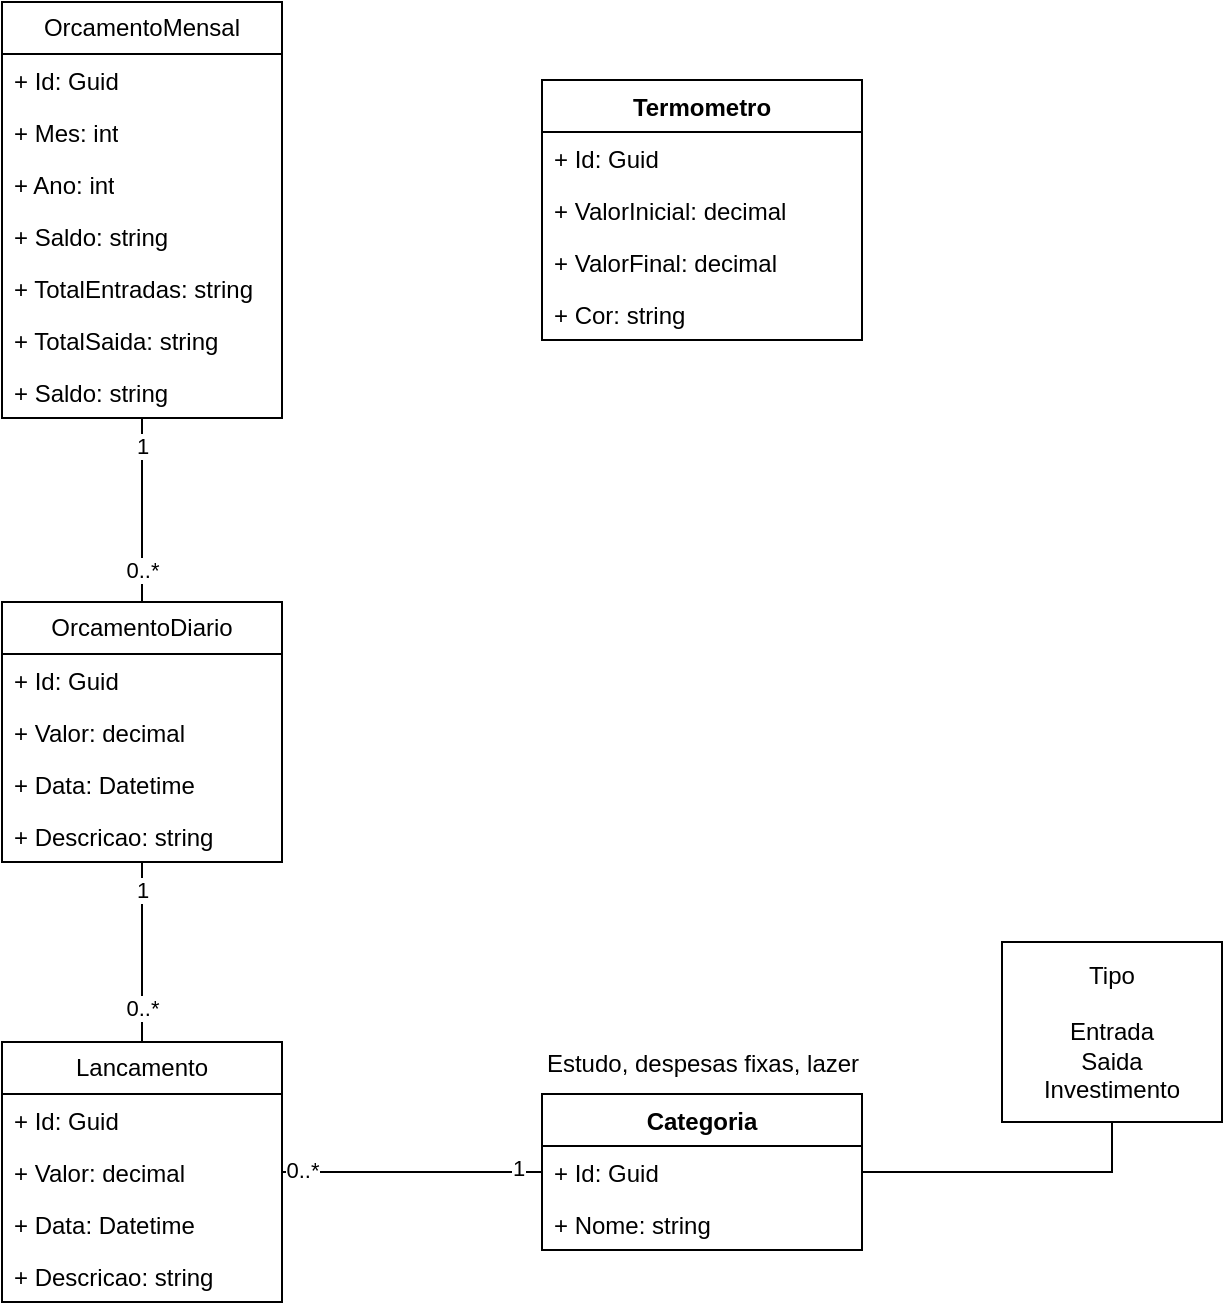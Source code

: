 <mxfile version="26.2.2">
  <diagram name="Page-1" id="O9HtrRcK2obD8g_ot_zI">
    <mxGraphModel dx="1428" dy="841" grid="1" gridSize="10" guides="1" tooltips="1" connect="1" arrows="1" fold="1" page="1" pageScale="1" pageWidth="850" pageHeight="1100" math="0" shadow="0">
      <root>
        <mxCell id="0" />
        <mxCell id="1" parent="0" />
        <mxCell id="iGadxAHCLI550Q6dZouf-1" value="Lancamento" style="swimlane;fontStyle=0;childLayout=stackLayout;horizontal=1;startSize=26;fillColor=none;horizontalStack=0;resizeParent=1;resizeParentMax=0;resizeLast=0;collapsible=1;marginBottom=0;whiteSpace=wrap;html=1;" parent="1" vertex="1">
          <mxGeometry x="140" y="570" width="140" height="130" as="geometry">
            <mxRectangle x="180" y="120" width="130" height="30" as="alternateBounds" />
          </mxGeometry>
        </mxCell>
        <mxCell id="iGadxAHCLI550Q6dZouf-2" value="+ Id: Guid" style="text;strokeColor=none;fillColor=none;align=left;verticalAlign=top;spacingLeft=4;spacingRight=4;overflow=hidden;rotatable=0;points=[[0,0.5],[1,0.5]];portConstraint=eastwest;whiteSpace=wrap;html=1;" parent="iGadxAHCLI550Q6dZouf-1" vertex="1">
          <mxGeometry y="26" width="140" height="26" as="geometry" />
        </mxCell>
        <mxCell id="iGadxAHCLI550Q6dZouf-3" value="+ Valor: decimal" style="text;strokeColor=none;fillColor=none;align=left;verticalAlign=top;spacingLeft=4;spacingRight=4;overflow=hidden;rotatable=0;points=[[0,0.5],[1,0.5]];portConstraint=eastwest;whiteSpace=wrap;html=1;" parent="iGadxAHCLI550Q6dZouf-1" vertex="1">
          <mxGeometry y="52" width="140" height="26" as="geometry" />
        </mxCell>
        <mxCell id="iGadxAHCLI550Q6dZouf-4" value="+ Data: Datetime" style="text;strokeColor=none;fillColor=none;align=left;verticalAlign=top;spacingLeft=4;spacingRight=4;overflow=hidden;rotatable=0;points=[[0,0.5],[1,0.5]];portConstraint=eastwest;whiteSpace=wrap;html=1;" parent="iGadxAHCLI550Q6dZouf-1" vertex="1">
          <mxGeometry y="78" width="140" height="26" as="geometry" />
        </mxCell>
        <mxCell id="iGadxAHCLI550Q6dZouf-16" value="+ Descricao: string" style="text;strokeColor=none;fillColor=none;align=left;verticalAlign=top;spacingLeft=4;spacingRight=4;overflow=hidden;rotatable=0;points=[[0,0.5],[1,0.5]];portConstraint=eastwest;whiteSpace=wrap;html=1;" parent="iGadxAHCLI550Q6dZouf-1" vertex="1">
          <mxGeometry y="104" width="140" height="26" as="geometry" />
        </mxCell>
        <mxCell id="iGadxAHCLI550Q6dZouf-7" value="Categoria" style="swimlane;fontStyle=1;align=center;verticalAlign=top;childLayout=stackLayout;horizontal=1;startSize=26;horizontalStack=0;resizeParent=1;resizeParentMax=0;resizeLast=0;collapsible=1;marginBottom=0;whiteSpace=wrap;html=1;" parent="1" vertex="1">
          <mxGeometry x="410" y="596" width="160" height="78" as="geometry" />
        </mxCell>
        <mxCell id="iGadxAHCLI550Q6dZouf-8" value="+ Id: Guid&lt;div&gt;&lt;br&gt;&lt;/div&gt;" style="text;strokeColor=none;fillColor=none;align=left;verticalAlign=top;spacingLeft=4;spacingRight=4;overflow=hidden;rotatable=0;points=[[0,0.5],[1,0.5]];portConstraint=eastwest;whiteSpace=wrap;html=1;" parent="iGadxAHCLI550Q6dZouf-7" vertex="1">
          <mxGeometry y="26" width="160" height="26" as="geometry" />
        </mxCell>
        <mxCell id="iGadxAHCLI550Q6dZouf-11" value="+ Nome: string&lt;div&gt;&lt;br&gt;&lt;/div&gt;" style="text;strokeColor=none;fillColor=none;align=left;verticalAlign=top;spacingLeft=4;spacingRight=4;overflow=hidden;rotatable=0;points=[[0,0.5],[1,0.5]];portConstraint=eastwest;whiteSpace=wrap;html=1;" parent="iGadxAHCLI550Q6dZouf-7" vertex="1">
          <mxGeometry y="52" width="160" height="26" as="geometry" />
        </mxCell>
        <mxCell id="iGadxAHCLI550Q6dZouf-13" style="edgeStyle=orthogonalEdgeStyle;rounded=0;orthogonalLoop=1;jettySize=auto;html=1;endArrow=none;startFill=0;" parent="1" source="iGadxAHCLI550Q6dZouf-3" target="iGadxAHCLI550Q6dZouf-7" edge="1">
          <mxGeometry relative="1" as="geometry" />
        </mxCell>
        <mxCell id="iGadxAHCLI550Q6dZouf-14" value="1" style="edgeLabel;html=1;align=center;verticalAlign=middle;resizable=0;points=[];" parent="iGadxAHCLI550Q6dZouf-13" vertex="1" connectable="0">
          <mxGeometry x="0.815" y="2" relative="1" as="geometry">
            <mxPoint as="offset" />
          </mxGeometry>
        </mxCell>
        <mxCell id="iGadxAHCLI550Q6dZouf-15" value="0..*" style="edgeLabel;html=1;align=center;verticalAlign=middle;resizable=0;points=[];" parent="iGadxAHCLI550Q6dZouf-13" vertex="1" connectable="0">
          <mxGeometry x="-0.844" y="1" relative="1" as="geometry">
            <mxPoint as="offset" />
          </mxGeometry>
        </mxCell>
        <mxCell id="iGadxAHCLI550Q6dZouf-26" value="Tipo&lt;div&gt;&lt;br&gt;&lt;/div&gt;&lt;div&gt;Entrada&lt;/div&gt;&lt;div&gt;Saida&lt;/div&gt;&lt;div&gt;Investimento&lt;/div&gt;" style="html=1;whiteSpace=wrap;" parent="1" vertex="1">
          <mxGeometry x="640" y="520" width="110" height="90" as="geometry" />
        </mxCell>
        <mxCell id="iGadxAHCLI550Q6dZouf-27" style="edgeStyle=orthogonalEdgeStyle;rounded=0;orthogonalLoop=1;jettySize=auto;html=1;entryX=0.5;entryY=1;entryDx=0;entryDy=0;endArrow=none;startFill=0;" parent="1" source="iGadxAHCLI550Q6dZouf-8" target="iGadxAHCLI550Q6dZouf-26" edge="1">
          <mxGeometry relative="1" as="geometry" />
        </mxCell>
        <mxCell id="bA6UZ4IyswgKNfqqOeLZ-6" style="edgeStyle=orthogonalEdgeStyle;rounded=0;orthogonalLoop=1;jettySize=auto;html=1;entryX=0.5;entryY=0;entryDx=0;entryDy=0;endArrow=none;startFill=0;" parent="1" source="iGadxAHCLI550Q6dZouf-31" target="bA6UZ4IyswgKNfqqOeLZ-1" edge="1">
          <mxGeometry relative="1" as="geometry" />
        </mxCell>
        <mxCell id="bA6UZ4IyswgKNfqqOeLZ-10" value="1" style="edgeLabel;html=1;align=center;verticalAlign=middle;resizable=0;points=[];" parent="bA6UZ4IyswgKNfqqOeLZ-6" vertex="1" connectable="0">
          <mxGeometry x="-0.696" relative="1" as="geometry">
            <mxPoint as="offset" />
          </mxGeometry>
        </mxCell>
        <mxCell id="bA6UZ4IyswgKNfqqOeLZ-11" value="0..*" style="edgeLabel;html=1;align=center;verticalAlign=middle;resizable=0;points=[];" parent="bA6UZ4IyswgKNfqqOeLZ-6" vertex="1" connectable="0">
          <mxGeometry x="0.638" relative="1" as="geometry">
            <mxPoint as="offset" />
          </mxGeometry>
        </mxCell>
        <mxCell id="iGadxAHCLI550Q6dZouf-31" value="OrcamentoMensal" style="swimlane;fontStyle=0;childLayout=stackLayout;horizontal=1;startSize=26;fillColor=none;horizontalStack=0;resizeParent=1;resizeParentMax=0;resizeLast=0;collapsible=1;marginBottom=0;whiteSpace=wrap;html=1;" parent="1" vertex="1">
          <mxGeometry x="140" y="50" width="140" height="208" as="geometry">
            <mxRectangle x="180" y="120" width="130" height="30" as="alternateBounds" />
          </mxGeometry>
        </mxCell>
        <mxCell id="iGadxAHCLI550Q6dZouf-32" value="+ Id: Guid" style="text;strokeColor=none;fillColor=none;align=left;verticalAlign=top;spacingLeft=4;spacingRight=4;overflow=hidden;rotatable=0;points=[[0,0.5],[1,0.5]];portConstraint=eastwest;whiteSpace=wrap;html=1;" parent="iGadxAHCLI550Q6dZouf-31" vertex="1">
          <mxGeometry y="26" width="140" height="26" as="geometry" />
        </mxCell>
        <mxCell id="iGadxAHCLI550Q6dZouf-33" value="+ Mes: int" style="text;strokeColor=none;fillColor=none;align=left;verticalAlign=top;spacingLeft=4;spacingRight=4;overflow=hidden;rotatable=0;points=[[0,0.5],[1,0.5]];portConstraint=eastwest;whiteSpace=wrap;html=1;" parent="iGadxAHCLI550Q6dZouf-31" vertex="1">
          <mxGeometry y="52" width="140" height="26" as="geometry" />
        </mxCell>
        <mxCell id="iGadxAHCLI550Q6dZouf-34" value="+ Ano: int" style="text;strokeColor=none;fillColor=none;align=left;verticalAlign=top;spacingLeft=4;spacingRight=4;overflow=hidden;rotatable=0;points=[[0,0.5],[1,0.5]];portConstraint=eastwest;whiteSpace=wrap;html=1;" parent="iGadxAHCLI550Q6dZouf-31" vertex="1">
          <mxGeometry y="78" width="140" height="26" as="geometry" />
        </mxCell>
        <mxCell id="iGadxAHCLI550Q6dZouf-35" value="+ Saldo: string" style="text;strokeColor=none;fillColor=none;align=left;verticalAlign=top;spacingLeft=4;spacingRight=4;overflow=hidden;rotatable=0;points=[[0,0.5],[1,0.5]];portConstraint=eastwest;whiteSpace=wrap;html=1;" parent="iGadxAHCLI550Q6dZouf-31" vertex="1">
          <mxGeometry y="104" width="140" height="26" as="geometry" />
        </mxCell>
        <mxCell id="iGadxAHCLI550Q6dZouf-41" value="+ TotalEntradas: string" style="text;strokeColor=none;fillColor=none;align=left;verticalAlign=top;spacingLeft=4;spacingRight=4;overflow=hidden;rotatable=0;points=[[0,0.5],[1,0.5]];portConstraint=eastwest;whiteSpace=wrap;html=1;" parent="iGadxAHCLI550Q6dZouf-31" vertex="1">
          <mxGeometry y="130" width="140" height="26" as="geometry" />
        </mxCell>
        <mxCell id="iGadxAHCLI550Q6dZouf-43" value="+ TotalSaida: string" style="text;strokeColor=none;fillColor=none;align=left;verticalAlign=top;spacingLeft=4;spacingRight=4;overflow=hidden;rotatable=0;points=[[0,0.5],[1,0.5]];portConstraint=eastwest;whiteSpace=wrap;html=1;" parent="iGadxAHCLI550Q6dZouf-31" vertex="1">
          <mxGeometry y="156" width="140" height="26" as="geometry" />
        </mxCell>
        <mxCell id="iGadxAHCLI550Q6dZouf-42" value="+ Saldo: string" style="text;strokeColor=none;fillColor=none;align=left;verticalAlign=top;spacingLeft=4;spacingRight=4;overflow=hidden;rotatable=0;points=[[0,0.5],[1,0.5]];portConstraint=eastwest;whiteSpace=wrap;html=1;" parent="iGadxAHCLI550Q6dZouf-31" vertex="1">
          <mxGeometry y="182" width="140" height="26" as="geometry" />
        </mxCell>
        <mxCell id="iGadxAHCLI550Q6dZouf-44" value="Termometro" style="swimlane;fontStyle=1;align=center;verticalAlign=top;childLayout=stackLayout;horizontal=1;startSize=26;horizontalStack=0;resizeParent=1;resizeParentMax=0;resizeLast=0;collapsible=1;marginBottom=0;whiteSpace=wrap;html=1;" parent="1" vertex="1">
          <mxGeometry x="410" y="89" width="160" height="130" as="geometry" />
        </mxCell>
        <mxCell id="iGadxAHCLI550Q6dZouf-45" value="+ Id: Guid" style="text;strokeColor=none;fillColor=none;align=left;verticalAlign=top;spacingLeft=4;spacingRight=4;overflow=hidden;rotatable=0;points=[[0,0.5],[1,0.5]];portConstraint=eastwest;whiteSpace=wrap;html=1;" parent="iGadxAHCLI550Q6dZouf-44" vertex="1">
          <mxGeometry y="26" width="160" height="26" as="geometry" />
        </mxCell>
        <mxCell id="iGadxAHCLI550Q6dZouf-48" value="+ ValorInicial: decimal" style="text;strokeColor=none;fillColor=none;align=left;verticalAlign=top;spacingLeft=4;spacingRight=4;overflow=hidden;rotatable=0;points=[[0,0.5],[1,0.5]];portConstraint=eastwest;whiteSpace=wrap;html=1;" parent="iGadxAHCLI550Q6dZouf-44" vertex="1">
          <mxGeometry y="52" width="160" height="26" as="geometry" />
        </mxCell>
        <mxCell id="iGadxAHCLI550Q6dZouf-53" value="+ ValorFinal: decimal" style="text;strokeColor=none;fillColor=none;align=left;verticalAlign=top;spacingLeft=4;spacingRight=4;overflow=hidden;rotatable=0;points=[[0,0.5],[1,0.5]];portConstraint=eastwest;whiteSpace=wrap;html=1;" parent="iGadxAHCLI550Q6dZouf-44" vertex="1">
          <mxGeometry y="78" width="160" height="26" as="geometry" />
        </mxCell>
        <mxCell id="iGadxAHCLI550Q6dZouf-54" value="+ Cor: string" style="text;strokeColor=none;fillColor=none;align=left;verticalAlign=top;spacingLeft=4;spacingRight=4;overflow=hidden;rotatable=0;points=[[0,0.5],[1,0.5]];portConstraint=eastwest;whiteSpace=wrap;html=1;" parent="iGadxAHCLI550Q6dZouf-44" vertex="1">
          <mxGeometry y="104" width="160" height="26" as="geometry" />
        </mxCell>
        <mxCell id="QCWgsYlWQWBQohAkKeJe-13" value="Estudo, despesas fixas, lazer" style="text;html=1;align=center;verticalAlign=middle;resizable=0;points=[];autosize=1;strokeColor=none;fillColor=none;" parent="1" vertex="1">
          <mxGeometry x="400" y="566" width="180" height="30" as="geometry" />
        </mxCell>
        <mxCell id="bA6UZ4IyswgKNfqqOeLZ-7" style="edgeStyle=orthogonalEdgeStyle;rounded=0;orthogonalLoop=1;jettySize=auto;html=1;entryX=0.5;entryY=0;entryDx=0;entryDy=0;endArrow=none;startFill=0;" parent="1" source="bA6UZ4IyswgKNfqqOeLZ-1" target="iGadxAHCLI550Q6dZouf-1" edge="1">
          <mxGeometry relative="1" as="geometry" />
        </mxCell>
        <mxCell id="bA6UZ4IyswgKNfqqOeLZ-8" value="1" style="edgeLabel;html=1;align=center;verticalAlign=middle;resizable=0;points=[];" parent="bA6UZ4IyswgKNfqqOeLZ-7" vertex="1" connectable="0">
          <mxGeometry x="-0.704" relative="1" as="geometry">
            <mxPoint as="offset" />
          </mxGeometry>
        </mxCell>
        <mxCell id="bA6UZ4IyswgKNfqqOeLZ-9" value="0..*" style="edgeLabel;html=1;align=center;verticalAlign=middle;resizable=0;points=[];" parent="bA6UZ4IyswgKNfqqOeLZ-7" vertex="1" connectable="0">
          <mxGeometry x="0.615" relative="1" as="geometry">
            <mxPoint as="offset" />
          </mxGeometry>
        </mxCell>
        <mxCell id="bA6UZ4IyswgKNfqqOeLZ-1" value="OrcamentoDiario" style="swimlane;fontStyle=0;childLayout=stackLayout;horizontal=1;startSize=26;fillColor=none;horizontalStack=0;resizeParent=1;resizeParentMax=0;resizeLast=0;collapsible=1;marginBottom=0;whiteSpace=wrap;html=1;" parent="1" vertex="1">
          <mxGeometry x="140" y="350" width="140" height="130" as="geometry">
            <mxRectangle x="180" y="120" width="130" height="30" as="alternateBounds" />
          </mxGeometry>
        </mxCell>
        <mxCell id="bA6UZ4IyswgKNfqqOeLZ-2" value="+ Id: Guid" style="text;strokeColor=none;fillColor=none;align=left;verticalAlign=top;spacingLeft=4;spacingRight=4;overflow=hidden;rotatable=0;points=[[0,0.5],[1,0.5]];portConstraint=eastwest;whiteSpace=wrap;html=1;" parent="bA6UZ4IyswgKNfqqOeLZ-1" vertex="1">
          <mxGeometry y="26" width="140" height="26" as="geometry" />
        </mxCell>
        <mxCell id="bA6UZ4IyswgKNfqqOeLZ-3" value="+ Valor: decimal" style="text;strokeColor=none;fillColor=none;align=left;verticalAlign=top;spacingLeft=4;spacingRight=4;overflow=hidden;rotatable=0;points=[[0,0.5],[1,0.5]];portConstraint=eastwest;whiteSpace=wrap;html=1;" parent="bA6UZ4IyswgKNfqqOeLZ-1" vertex="1">
          <mxGeometry y="52" width="140" height="26" as="geometry" />
        </mxCell>
        <mxCell id="bA6UZ4IyswgKNfqqOeLZ-4" value="+ Data: Datetime" style="text;strokeColor=none;fillColor=none;align=left;verticalAlign=top;spacingLeft=4;spacingRight=4;overflow=hidden;rotatable=0;points=[[0,0.5],[1,0.5]];portConstraint=eastwest;whiteSpace=wrap;html=1;" parent="bA6UZ4IyswgKNfqqOeLZ-1" vertex="1">
          <mxGeometry y="78" width="140" height="26" as="geometry" />
        </mxCell>
        <mxCell id="bA6UZ4IyswgKNfqqOeLZ-5" value="+ Descricao: string" style="text;strokeColor=none;fillColor=none;align=left;verticalAlign=top;spacingLeft=4;spacingRight=4;overflow=hidden;rotatable=0;points=[[0,0.5],[1,0.5]];portConstraint=eastwest;whiteSpace=wrap;html=1;" parent="bA6UZ4IyswgKNfqqOeLZ-1" vertex="1">
          <mxGeometry y="104" width="140" height="26" as="geometry" />
        </mxCell>
      </root>
    </mxGraphModel>
  </diagram>
</mxfile>
